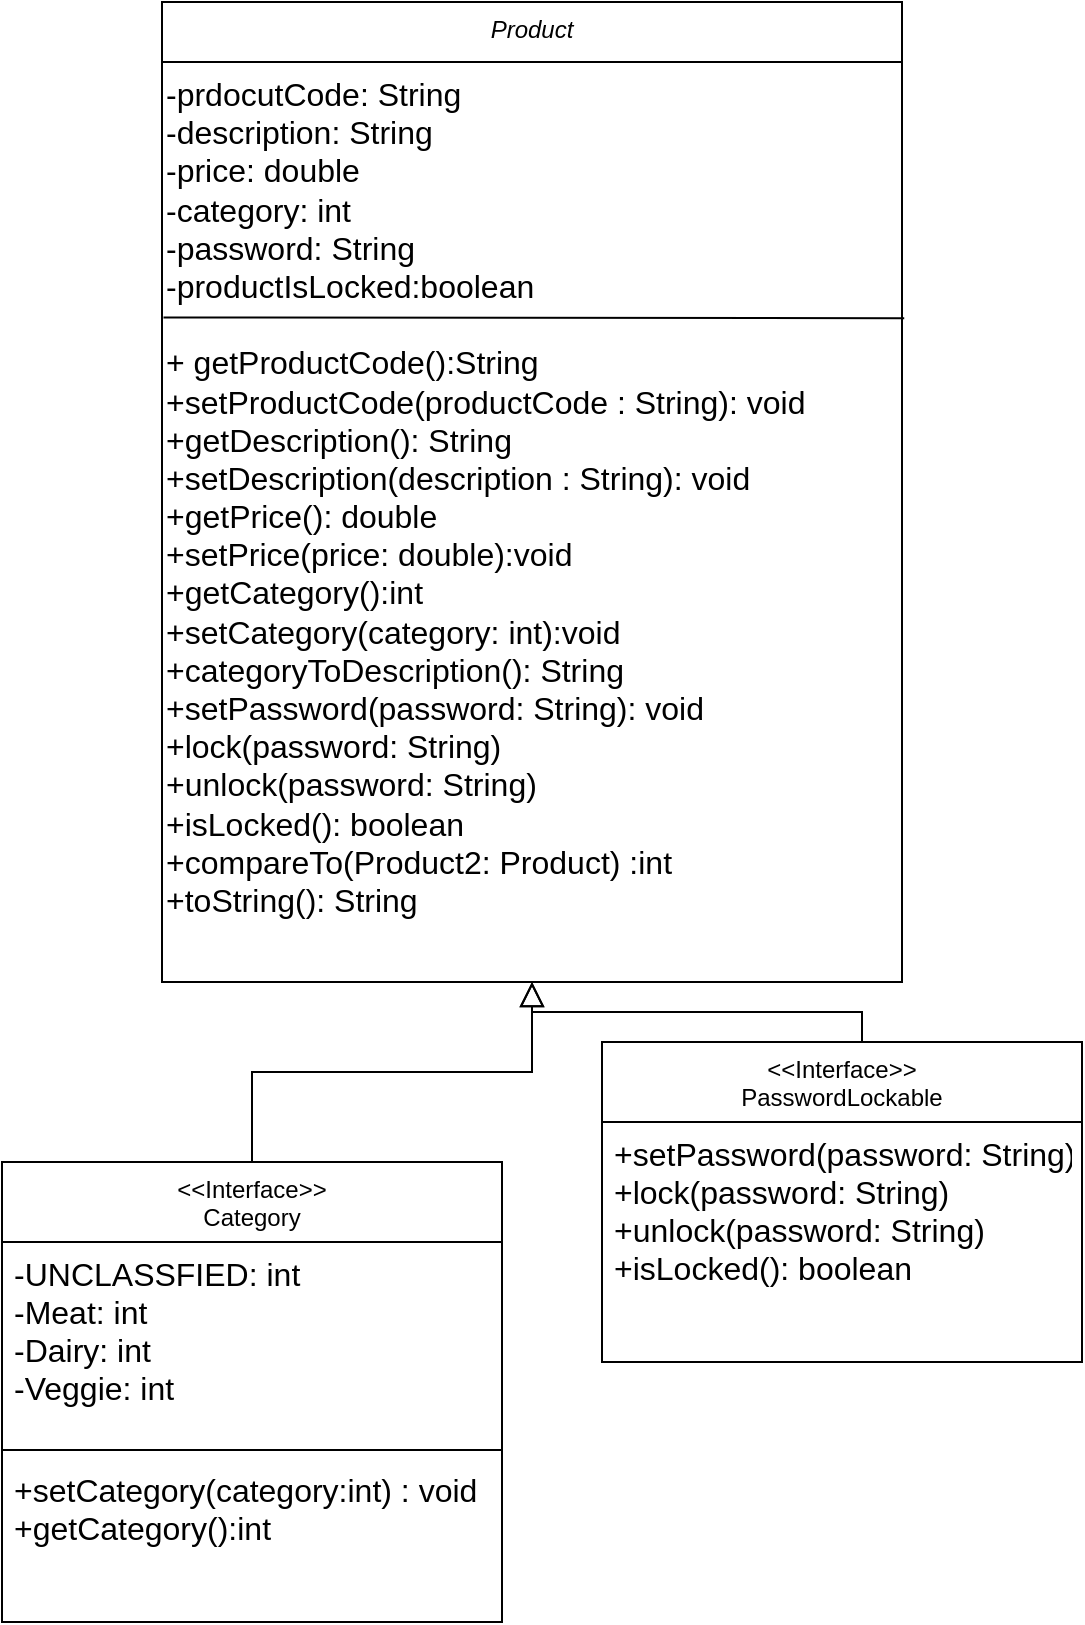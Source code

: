<mxfile version="21.8.2" type="github">
  <diagram id="C5RBs43oDa-KdzZeNtuy" name="Page-1">
    <mxGraphModel dx="1500" dy="880" grid="1" gridSize="10" guides="1" tooltips="1" connect="1" arrows="1" fold="1" page="1" pageScale="1" pageWidth="827" pageHeight="1169" math="0" shadow="0">
      <root>
        <mxCell id="WIyWlLk6GJQsqaUBKTNV-0" />
        <mxCell id="WIyWlLk6GJQsqaUBKTNV-1" parent="WIyWlLk6GJQsqaUBKTNV-0" />
        <mxCell id="zkfFHV4jXpPFQw0GAbJ--0" value="Product" style="swimlane;fontStyle=2;align=center;verticalAlign=top;childLayout=stackLayout;horizontal=1;startSize=30;horizontalStack=0;resizeParent=1;resizeLast=0;collapsible=1;marginBottom=0;rounded=0;shadow=0;strokeWidth=1;" parent="WIyWlLk6GJQsqaUBKTNV-1" vertex="1">
          <mxGeometry x="210" y="20" width="370" height="490" as="geometry">
            <mxRectangle x="230" y="140" width="160" height="26" as="alternateBounds" />
          </mxGeometry>
        </mxCell>
        <mxCell id="rFsXc5KaBIQLgkDAvXmE-7" value="&lt;font style=&quot;font-size: 16px;&quot;&gt;-prdocutCode: String&lt;br style=&quot;border-color: var(--border-color); padding: 0px; margin: 0px;&quot;&gt;-description: String&lt;br style=&quot;border-color: var(--border-color); padding: 0px; margin: 0px;&quot;&gt;-price: double&lt;br style=&quot;border-color: var(--border-color); padding: 0px; margin: 0px;&quot;&gt;-category: int&lt;br style=&quot;border-color: var(--border-color); padding: 0px; margin: 0px;&quot;&gt;-password: String&lt;br style=&quot;border-color: var(--border-color); padding: 0px; margin: 0px;&quot;&gt;-productIsLocked:boolean&lt;br style=&quot;border-color: var(--border-color); padding: 0px; margin: 0px;&quot;&gt;&lt;br style=&quot;border-color: var(--border-color); padding: 0px; margin: 0px;&quot;&gt;+ getProductCode():String&lt;br style=&quot;border-color: var(--border-color); padding: 0px; margin: 0px;&quot;&gt;+setProductCode(productCode : String): void&lt;br style=&quot;border-color: var(--border-color); padding: 0px; margin: 0px;&quot;&gt;+getDescription(): String&lt;br style=&quot;border-color: var(--border-color); padding: 0px; margin: 0px;&quot;&gt;+setDescription(description : String): void&lt;br style=&quot;border-color: var(--border-color); padding: 0px; margin: 0px;&quot;&gt;+getPrice(): double&lt;br style=&quot;border-color: var(--border-color); padding: 0px; margin: 0px;&quot;&gt;+setPrice(price: double):void&lt;br&gt;+getCategory():int&lt;br&gt;+setCategory(category: int):void&lt;br&gt;+categoryToDescription(): String&lt;br&gt;+setPassword(password: String): void&lt;br&gt;+lock(password: String)&lt;br&gt;+unlock(password: String)&lt;br&gt;+isLocked(): boolean&lt;br&gt;&lt;/font&gt;&lt;div style=&quot;border-color: var(--border-color); padding: 0px; margin: 0px;&quot;&gt;&lt;font style=&quot;font-size: 16px;&quot;&gt;+compareTo(Product2: Product) :int&lt;/font&gt;&lt;/div&gt;&lt;div style=&quot;border-color: var(--border-color); padding: 0px; margin: 0px;&quot;&gt;&lt;font style=&quot;font-size: 16px;&quot;&gt;+toString(): String&lt;br style=&quot;border-color: var(--border-color); padding: 0px; margin: 0px; color: rgb(0, 0, 0); font-family: Helvetica; font-style: normal; font-variant-ligatures: normal; font-variant-caps: normal; font-weight: 400; letter-spacing: normal; orphans: 2; text-align: left; text-indent: 0px; text-transform: none; widows: 2; word-spacing: 0px; -webkit-text-stroke-width: 0px; background-color: rgb(251, 251, 251); text-decoration-thickness: initial; text-decoration-style: initial; text-decoration-color: initial;&quot;&gt;&lt;br&gt;&lt;/font&gt;&lt;br&gt;&lt;/div&gt;" style="text;whiteSpace=wrap;html=1;fontSize=16;" vertex="1" parent="zkfFHV4jXpPFQw0GAbJ--0">
          <mxGeometry y="30" width="370" height="430" as="geometry" />
        </mxCell>
        <mxCell id="rFsXc5KaBIQLgkDAvXmE-10" value="" style="endArrow=none;html=1;rounded=0;fontSize=12;startSize=8;endSize=8;curved=1;exitX=0.002;exitY=0.297;exitDx=0;exitDy=0;exitPerimeter=0;entryX=1.003;entryY=0.298;entryDx=0;entryDy=0;entryPerimeter=0;" edge="1" parent="zkfFHV4jXpPFQw0GAbJ--0" source="rFsXc5KaBIQLgkDAvXmE-7" target="rFsXc5KaBIQLgkDAvXmE-7">
          <mxGeometry width="50" height="50" relative="1" as="geometry">
            <mxPoint x="40" y="200" as="sourcePoint" />
            <mxPoint x="460" y="168" as="targetPoint" />
          </mxGeometry>
        </mxCell>
        <mxCell id="zkfFHV4jXpPFQw0GAbJ--6" value="&lt;&lt;Interface&gt;&gt;&#xa;Category" style="swimlane;fontStyle=0;align=center;verticalAlign=top;childLayout=stackLayout;horizontal=1;startSize=40;horizontalStack=0;resizeParent=1;resizeLast=0;collapsible=1;marginBottom=0;rounded=0;shadow=0;strokeWidth=1;" parent="WIyWlLk6GJQsqaUBKTNV-1" vertex="1">
          <mxGeometry x="130" y="600" width="250" height="230" as="geometry">
            <mxRectangle x="130" y="380" width="160" height="26" as="alternateBounds" />
          </mxGeometry>
        </mxCell>
        <mxCell id="zkfFHV4jXpPFQw0GAbJ--8" value="-UNCLASSFIED: int&#xa;-Meat: int&#xa;-Dairy: int&#xa;-Veggie: int" style="text;align=left;verticalAlign=top;spacingLeft=4;spacingRight=4;overflow=hidden;rotatable=0;points=[[0,0.5],[1,0.5]];portConstraint=eastwest;rounded=0;shadow=0;html=0;fontSize=16;" parent="zkfFHV4jXpPFQw0GAbJ--6" vertex="1">
          <mxGeometry y="40" width="250" height="100" as="geometry" />
        </mxCell>
        <mxCell id="zkfFHV4jXpPFQw0GAbJ--9" value="" style="line;html=1;strokeWidth=1;align=left;verticalAlign=middle;spacingTop=-1;spacingLeft=3;spacingRight=3;rotatable=0;labelPosition=right;points=[];portConstraint=eastwest;" parent="zkfFHV4jXpPFQw0GAbJ--6" vertex="1">
          <mxGeometry y="140" width="250" height="8" as="geometry" />
        </mxCell>
        <mxCell id="zkfFHV4jXpPFQw0GAbJ--10" value="+setCategory(category:int) : void&#xa;+getCategory():int" style="text;align=left;verticalAlign=top;spacingLeft=4;spacingRight=4;overflow=hidden;rotatable=0;points=[[0,0.5],[1,0.5]];portConstraint=eastwest;fontStyle=0;fontSize=16;" parent="zkfFHV4jXpPFQw0GAbJ--6" vertex="1">
          <mxGeometry y="148" width="250" height="44" as="geometry" />
        </mxCell>
        <mxCell id="zkfFHV4jXpPFQw0GAbJ--12" value="" style="endArrow=block;endSize=10;endFill=0;shadow=0;strokeWidth=1;rounded=0;edgeStyle=elbowEdgeStyle;elbow=vertical;" parent="WIyWlLk6GJQsqaUBKTNV-1" source="zkfFHV4jXpPFQw0GAbJ--6" target="zkfFHV4jXpPFQw0GAbJ--0" edge="1">
          <mxGeometry width="160" relative="1" as="geometry">
            <mxPoint x="200" y="203" as="sourcePoint" />
            <mxPoint x="200" y="203" as="targetPoint" />
          </mxGeometry>
        </mxCell>
        <mxCell id="zkfFHV4jXpPFQw0GAbJ--16" value="" style="endArrow=block;endSize=10;endFill=0;shadow=0;strokeWidth=1;rounded=0;edgeStyle=elbowEdgeStyle;elbow=vertical;" parent="WIyWlLk6GJQsqaUBKTNV-1" target="zkfFHV4jXpPFQw0GAbJ--0" edge="1">
          <mxGeometry width="160" relative="1" as="geometry">
            <mxPoint x="560" y="540" as="sourcePoint" />
            <mxPoint x="310" y="271" as="targetPoint" />
          </mxGeometry>
        </mxCell>
        <mxCell id="rFsXc5KaBIQLgkDAvXmE-11" value="&lt;&lt;Interface&gt;&gt;&#xa;PasswordLockable" style="swimlane;fontStyle=0;align=center;verticalAlign=top;childLayout=stackLayout;horizontal=1;startSize=40;horizontalStack=0;resizeParent=1;resizeLast=0;collapsible=1;marginBottom=0;rounded=0;shadow=0;strokeWidth=1;" vertex="1" parent="WIyWlLk6GJQsqaUBKTNV-1">
          <mxGeometry x="430" y="540" width="240" height="160" as="geometry">
            <mxRectangle x="130" y="380" width="160" height="26" as="alternateBounds" />
          </mxGeometry>
        </mxCell>
        <mxCell id="rFsXc5KaBIQLgkDAvXmE-14" value="+setPassword(password: String)&#xa;+lock(password: String)&#xa;+unlock(password: String)&#xa;+isLocked(): boolean" style="text;align=left;verticalAlign=top;spacingLeft=4;spacingRight=4;overflow=hidden;rotatable=0;points=[[0,0.5],[1,0.5]];portConstraint=eastwest;fontStyle=0;fontSize=16;" vertex="1" parent="rFsXc5KaBIQLgkDAvXmE-11">
          <mxGeometry y="40" width="240" height="120" as="geometry" />
        </mxCell>
      </root>
    </mxGraphModel>
  </diagram>
</mxfile>
